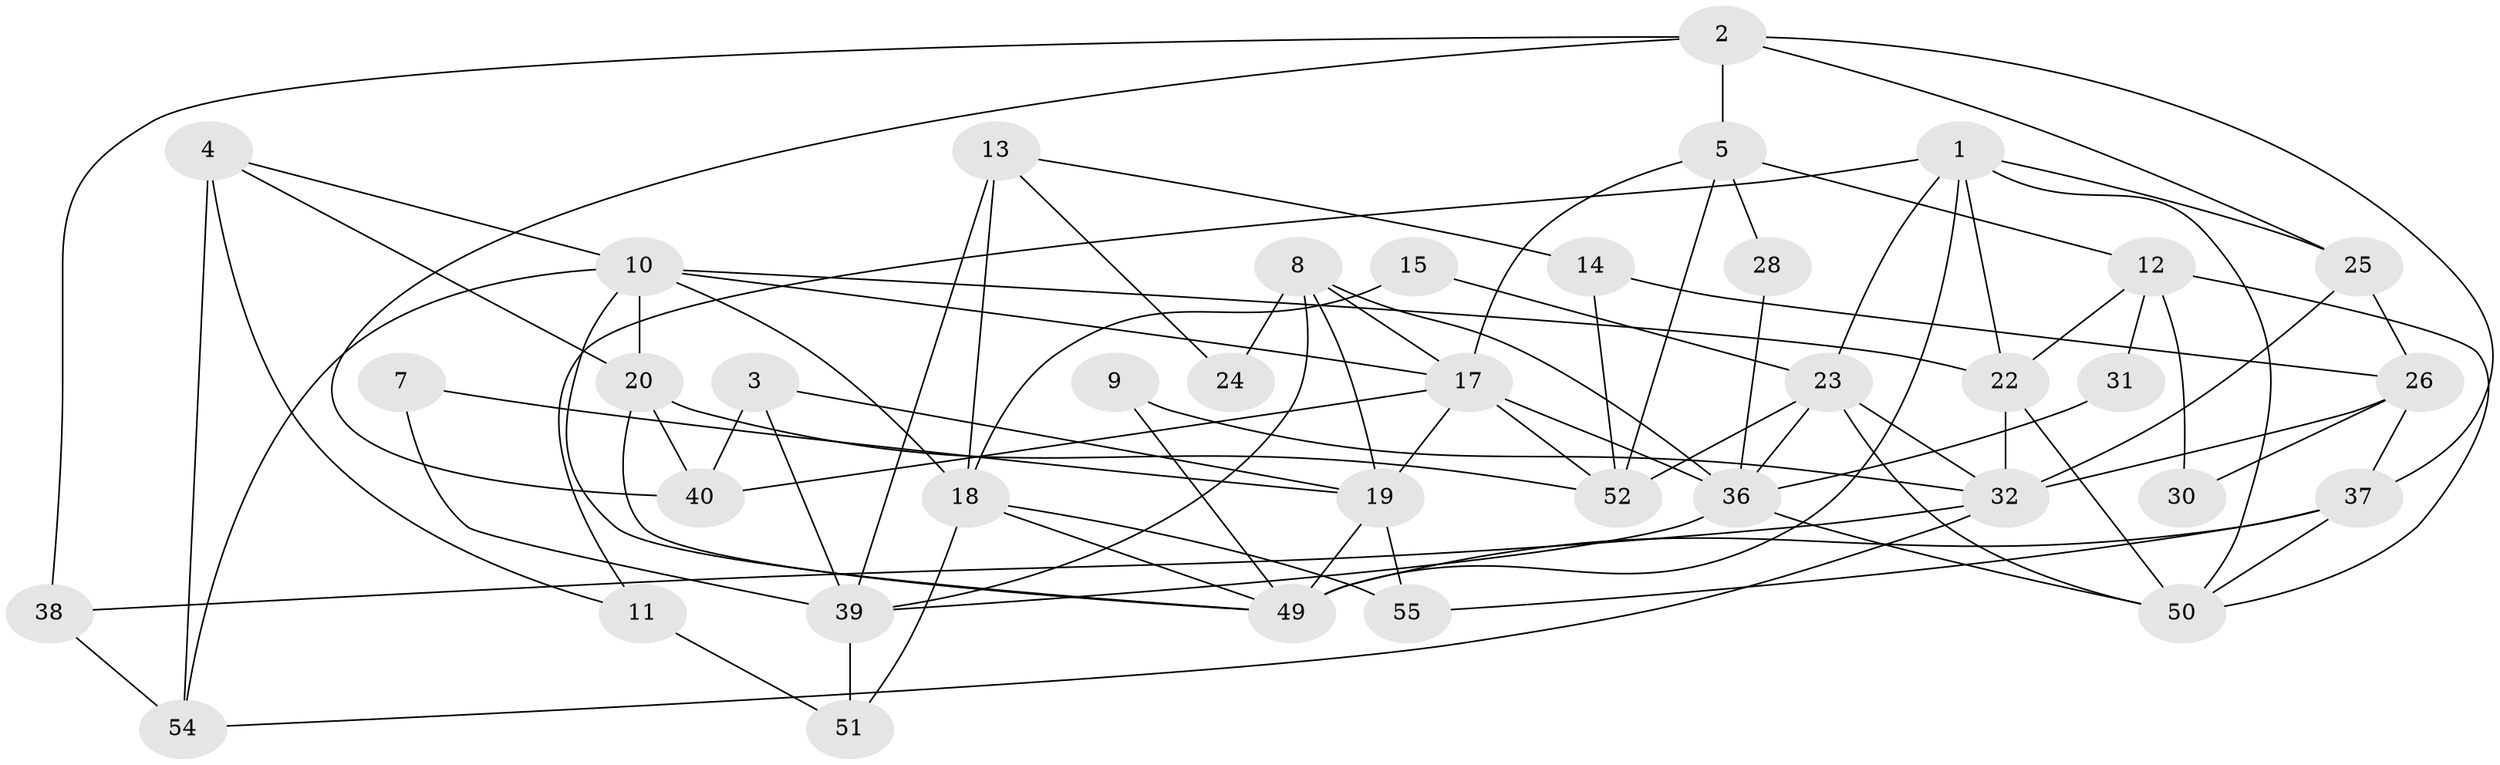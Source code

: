 // Generated by graph-tools (version 1.1) at 2025/24/03/03/25 07:24:00]
// undirected, 38 vertices, 84 edges
graph export_dot {
graph [start="1"]
  node [color=gray90,style=filled];
  1;
  2 [super="+6"];
  3;
  4 [super="+16"];
  5;
  7;
  8;
  9;
  10 [super="+33"];
  11 [super="+47"];
  12 [super="+21"];
  13;
  14;
  15;
  17 [super="+44"];
  18 [super="+35"];
  19 [super="+46"];
  20 [super="+48"];
  22 [super="+34"];
  23 [super="+29"];
  24;
  25 [super="+27"];
  26;
  28;
  30;
  31;
  32 [super="+41"];
  36 [super="+42"];
  37 [super="+45"];
  38;
  39 [super="+43"];
  40;
  49;
  50 [super="+53"];
  51;
  52;
  54;
  55;
  1 -- 22;
  1 -- 49;
  1 -- 11;
  1 -- 23;
  1 -- 25;
  1 -- 50;
  2 -- 38;
  2 -- 37;
  2 -- 40;
  2 -- 25;
  2 -- 5;
  3 -- 39;
  3 -- 40;
  3 -- 19;
  4 -- 54;
  4 -- 20;
  4 -- 10;
  4 -- 11;
  5 -- 12;
  5 -- 52;
  5 -- 28;
  5 -- 17;
  7 -- 19;
  7 -- 39;
  8 -- 24;
  8 -- 39;
  8 -- 17;
  8 -- 36;
  8 -- 19;
  9 -- 49;
  9 -- 32;
  10 -- 22;
  10 -- 49;
  10 -- 17;
  10 -- 20;
  10 -- 18;
  10 -- 54;
  11 -- 51 [weight=2];
  12 -- 22;
  12 -- 30 [weight=2];
  12 -- 31;
  12 -- 50;
  13 -- 18;
  13 -- 14;
  13 -- 24;
  13 -- 39;
  14 -- 52;
  14 -- 26;
  15 -- 18;
  15 -- 23;
  17 -- 19;
  17 -- 40 [weight=2];
  17 -- 52;
  17 -- 36 [weight=2];
  18 -- 55;
  18 -- 51 [weight=2];
  18 -- 49;
  19 -- 49 [weight=2];
  19 -- 55;
  20 -- 49;
  20 -- 52;
  20 -- 40;
  22 -- 32 [weight=2];
  22 -- 50;
  23 -- 36;
  23 -- 52;
  23 -- 32;
  23 -- 50;
  25 -- 26;
  25 -- 32;
  26 -- 32;
  26 -- 30;
  26 -- 37;
  28 -- 36;
  31 -- 36;
  32 -- 38;
  32 -- 54;
  36 -- 39;
  36 -- 50;
  37 -- 49;
  37 -- 50;
  37 -- 55;
  38 -- 54;
  39 -- 51;
}
